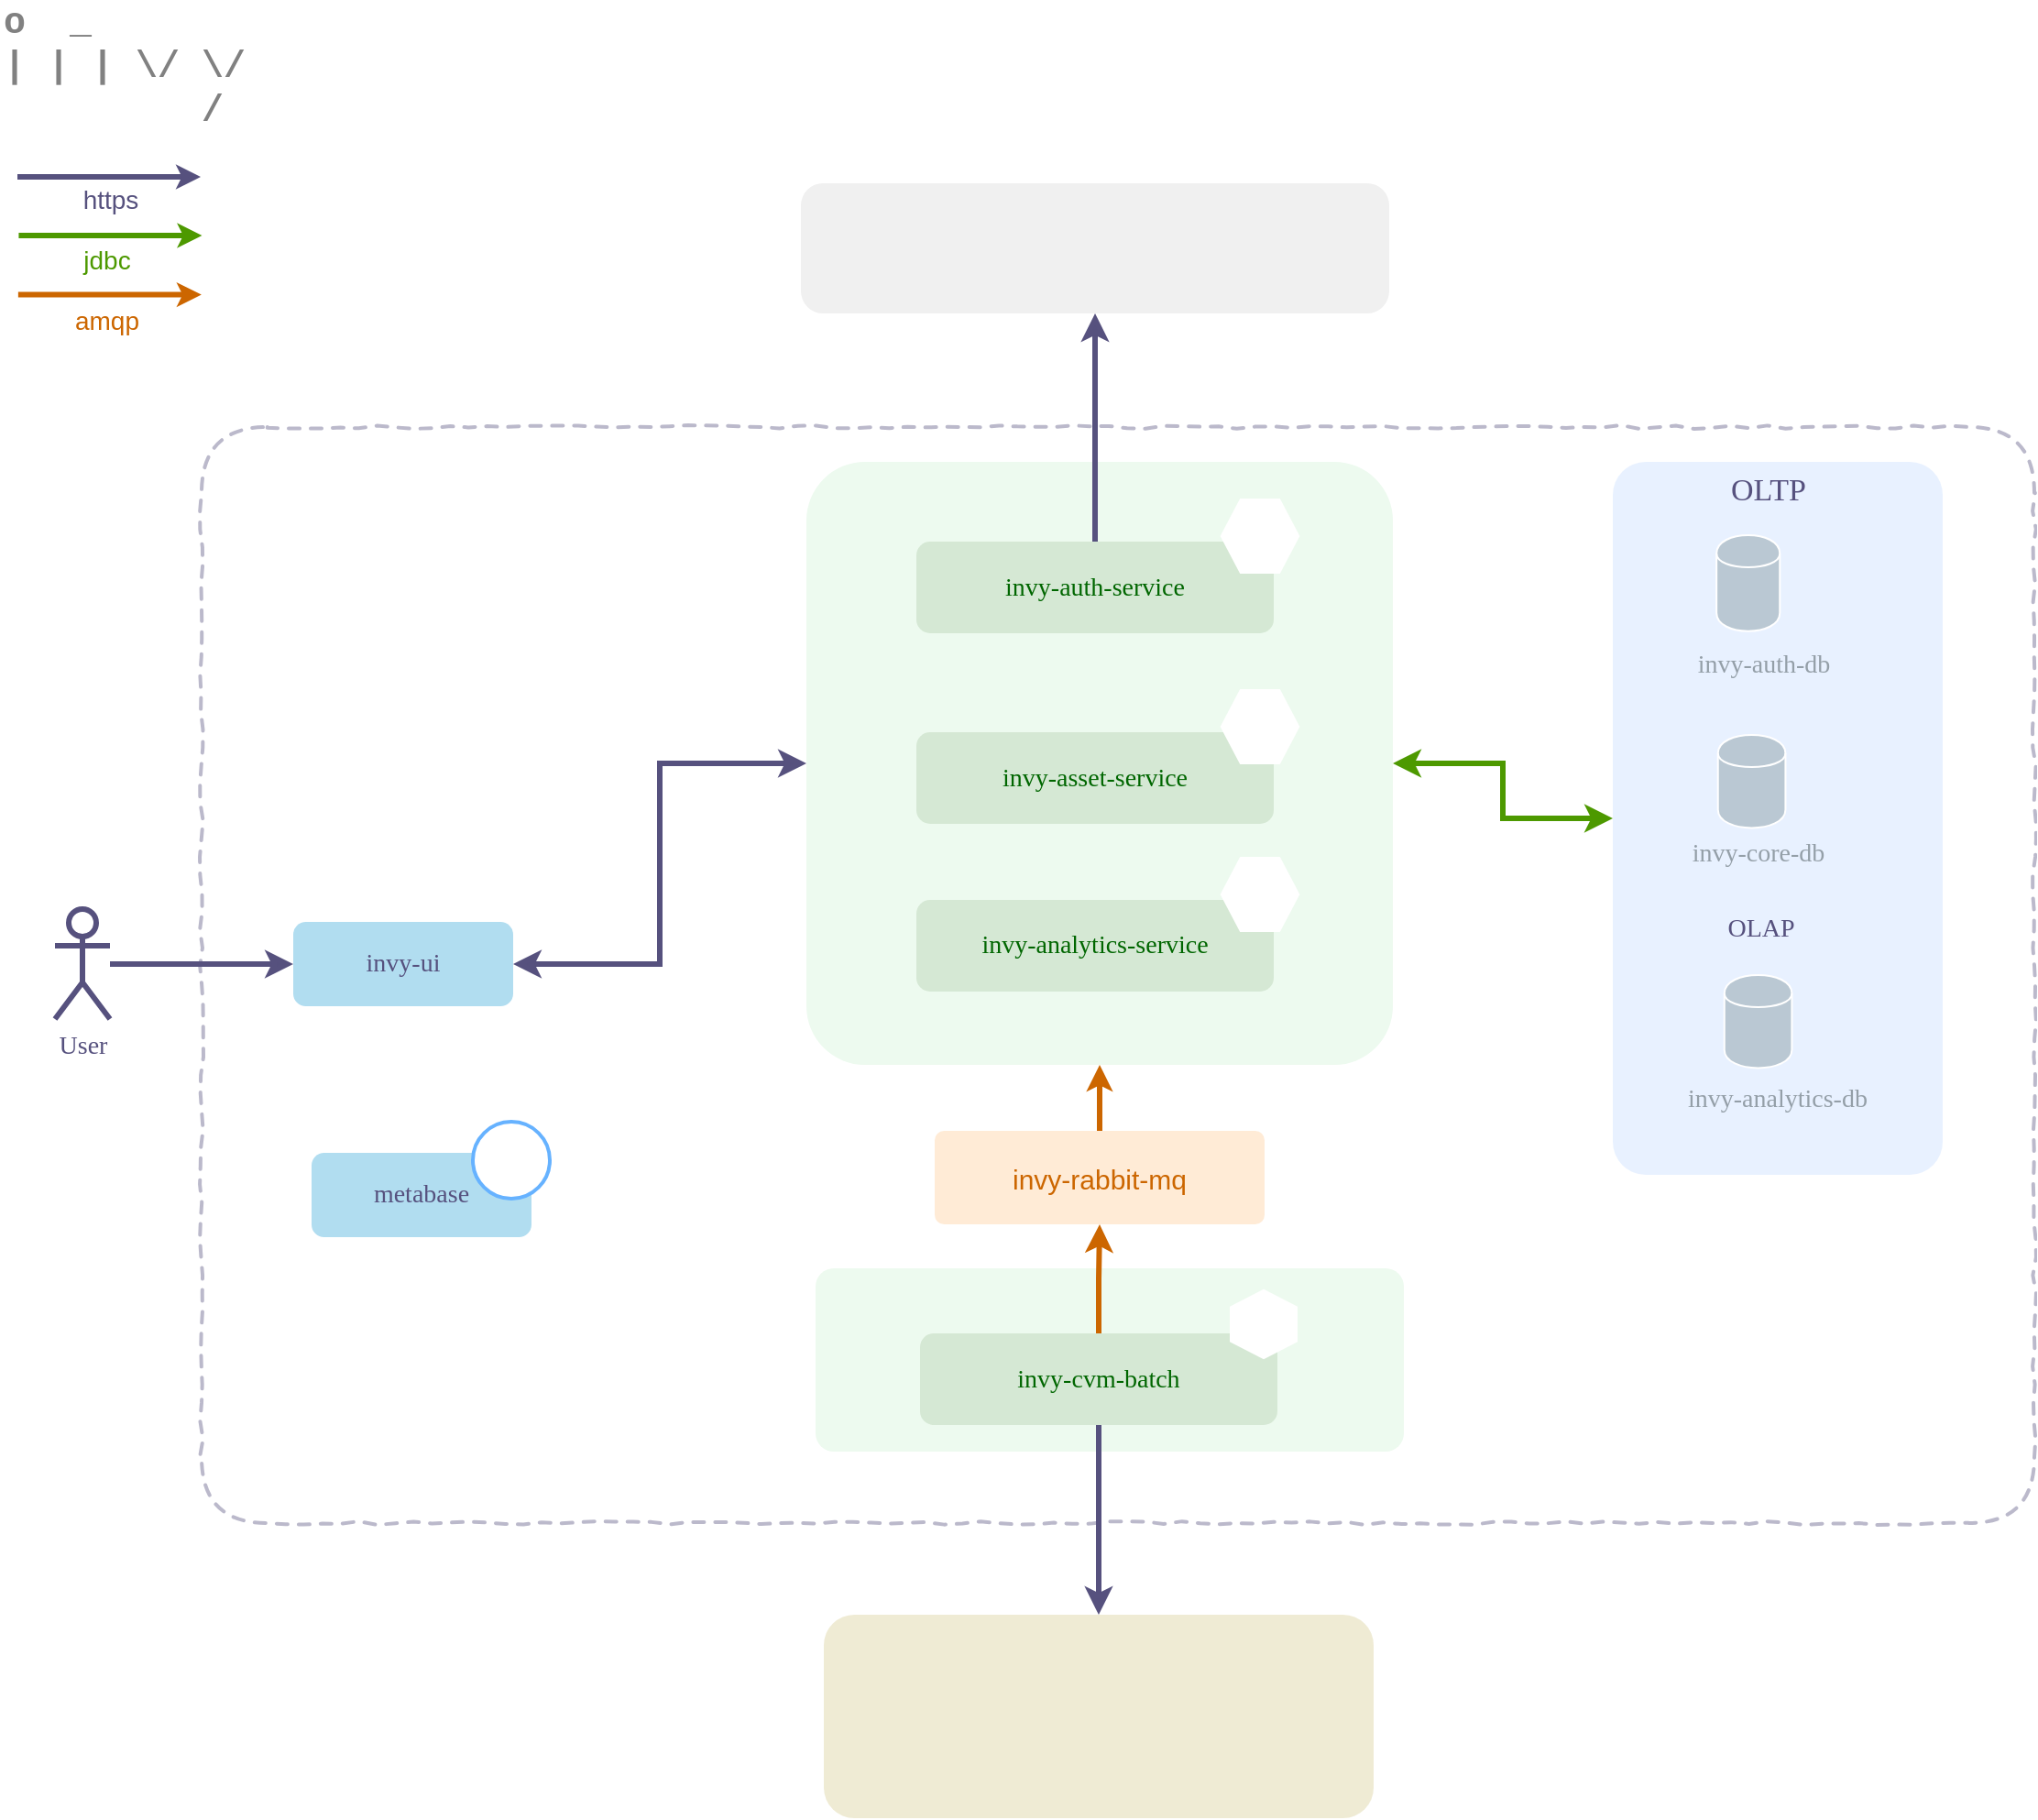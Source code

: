 <mxfile version="12.3.3" type="github" pages="1">
  <diagram id="U5muAcYlw0ag1JCLRIDb" name="Page-1">
    <mxGraphModel dx="1393" dy="722" grid="1" gridSize="10" guides="1" tooltips="1" connect="1" arrows="1" fold="1" page="1" pageScale="1" pageWidth="850" pageHeight="1100" math="0" shadow="0">
      <root>
        <mxCell id="0"/>
        <mxCell id="1" parent="0"/>
        <mxCell id="V0Xs-0CVrBQiGBR1F-wS-24" value="" style="rounded=1;whiteSpace=wrap;html=1;dashed=1;fillColor=none;fontSize=14;fontColor=#4D9900;opacity=40;strokeColor=#56517E;strokeWidth=2;arcSize=6;glass=0;comic=1;shadow=0;movable=0;resizable=0;rotatable=0;recursiveResize=0;editable=0;" parent="1" vertex="1">
          <mxGeometry x="120" y="242" width="1000" height="598" as="geometry"/>
        </mxCell>
        <mxCell id="fFbL5YQMe2po9hjQBBQq-3" value="" style="rounded=1;whiteSpace=wrap;html=1;fontSize=17;arcSize=10;fillColor=#EDFAEF;strokeColor=none;" parent="1" vertex="1">
          <mxGeometry x="455" y="701" width="321" height="100" as="geometry"/>
        </mxCell>
        <mxCell id="XNiuDohxMIJDn-E_BAAG-5" value="" style="rounded=1;whiteSpace=wrap;html=1;fontSize=17;arcSize=10;fillColor=#E3EEFF;strokeColor=none;opacity=80;" parent="1" vertex="1">
          <mxGeometry x="890" y="261" width="180" height="389" as="geometry"/>
        </mxCell>
        <mxCell id="V0Xs-0CVrBQiGBR1F-wS-12" style="edgeStyle=orthogonalEdgeStyle;rounded=0;orthogonalLoop=1;jettySize=auto;html=1;endArrow=classic;endFill=1;strokeColor=#4D9900;strokeWidth=3;fontSize=14;fontColor=#56517E;startArrow=classic;startFill=1;" parent="1" source="XNiuDohxMIJDn-E_BAAG-1" target="XNiuDohxMIJDn-E_BAAG-5" edge="1">
          <mxGeometry relative="1" as="geometry"/>
        </mxCell>
        <mxCell id="XNiuDohxMIJDn-E_BAAG-1" value="" style="rounded=1;whiteSpace=wrap;html=1;fontSize=17;arcSize=10;fillColor=#EDFAEF;strokeColor=none;" parent="1" vertex="1">
          <mxGeometry x="450" y="261" width="320" height="329" as="geometry"/>
        </mxCell>
        <mxCell id="4SFKCHGJIZ1W-jkTVPGr-1" value="&lt;div style=&quot;font-size: 20px&quot;&gt;o&amp;nbsp; _&lt;/div&gt;&lt;div style=&quot;font-size: 20px&quot;&gt;| | | \/ \/&lt;/div&gt;&lt;div style=&quot;font-size: 20px&quot;&gt;&amp;nbsp; &amp;nbsp; &amp;nbsp; &amp;nbsp; &amp;nbsp;/&lt;/div&gt;" style="text;html=1;strokeColor=none;fillColor=none;align=left;verticalAlign=middle;whiteSpace=wrap;rounded=0;fontSize=20;fontFamily=Courier New;fontColor=#4D4D4D;fontStyle=1;textOpacity=70;" parent="1" vertex="1">
          <mxGeometry x="10" y="10" width="160" height="70" as="geometry"/>
        </mxCell>
        <mxCell id="V0Xs-0CVrBQiGBR1F-wS-11" style="edgeStyle=orthogonalEdgeStyle;rounded=0;orthogonalLoop=1;jettySize=auto;html=1;endArrow=classic;endFill=1;strokeColor=#56517E;strokeWidth=3;fontSize=14;fontColor=#56517E;startArrow=classic;startFill=1;" parent="1" source="4SFKCHGJIZ1W-jkTVPGr-3" target="XNiuDohxMIJDn-E_BAAG-1" edge="1">
          <mxGeometry relative="1" as="geometry"/>
        </mxCell>
        <mxCell id="4SFKCHGJIZ1W-jkTVPGr-3" value="invy-ui" style="rounded=1;whiteSpace=wrap;html=1;fontFamily=Tahoma;fontSize=14;fillColor=#b1ddf0;strokeColor=none;fontColor=#56517E;" parent="1" vertex="1">
          <mxGeometry x="170" y="512" width="120" height="46" as="geometry"/>
        </mxCell>
        <mxCell id="4SFKCHGJIZ1W-jkTVPGr-7" style="edgeStyle=orthogonalEdgeStyle;rounded=0;orthogonalLoop=1;jettySize=auto;html=1;entryX=0;entryY=0.5;entryDx=0;entryDy=0;fontFamily=Tahoma;fontSize=14;fillColor=#d0cee2;strokeColor=#56517e;strokeWidth=3;fontColor=#56517E;" parent="1" source="4SFKCHGJIZ1W-jkTVPGr-4" target="4SFKCHGJIZ1W-jkTVPGr-3" edge="1">
          <mxGeometry relative="1" as="geometry"/>
        </mxCell>
        <mxCell id="4SFKCHGJIZ1W-jkTVPGr-4" value="User" style="shape=umlActor;verticalLabelPosition=bottom;labelBackgroundColor=#ffffff;verticalAlign=top;html=1;outlineConnect=0;fontFamily=Tahoma;fontSize=14;strokeWidth=3;strokeColor=#56517E;fontColor=#56517E;" parent="1" vertex="1">
          <mxGeometry x="40" y="505" width="30" height="60" as="geometry"/>
        </mxCell>
        <mxCell id="7_RaW1AWdkRF37Sx4alJ-3" value="" style="shape=image;html=1;verticalAlign=top;verticalLabelPosition=bottom;labelBackgroundColor=#ffffff;imageAspect=0;aspect=fixed;image=https://cdn2.iconfinder.com/data/icons/designer-skills/128/react-128.png;fontFamily=Tahoma;fontSize=14;fontColor=#56517E;" parent="1" vertex="1">
          <mxGeometry x="250" y="480" width="52" height="52" as="geometry"/>
        </mxCell>
        <mxCell id="7_RaW1AWdkRF37Sx4alJ-11" value="OLTP" style="text;html=1;strokeColor=none;fillColor=none;align=center;verticalAlign=middle;whiteSpace=wrap;rounded=0;fontFamily=Tahoma;fontSize=17;fontColor=#56517E;" parent="1" vertex="1">
          <mxGeometry x="955" y="266.5" width="40" height="20" as="geometry"/>
        </mxCell>
        <mxCell id="7_RaW1AWdkRF37Sx4alJ-12" value="" style="group" parent="1" vertex="1" connectable="0">
          <mxGeometry x="940" y="410" width="70" height="71" as="geometry"/>
        </mxCell>
        <mxCell id="7_RaW1AWdkRF37Sx4alJ-13" value="" style="shape=cylinder;whiteSpace=wrap;html=1;boundedLbl=1;backgroundOutline=1;fontFamily=Tahoma;fontSize=14;fillColor=#bac8d3;strokeColor=#FFFFFF;" parent="7_RaW1AWdkRF37Sx4alJ-12" vertex="1">
          <mxGeometry x="7.368" width="36.842" height="50.714" as="geometry"/>
        </mxCell>
        <mxCell id="7_RaW1AWdkRF37Sx4alJ-14" value="" style="shape=image;html=1;verticalAlign=top;verticalLabelPosition=bottom;labelBackgroundColor=#ffffff;imageAspect=0;aspect=fixed;image=https://cdn4.iconfinder.com/data/icons/logos-brands-5/24/postgresql-128.png;strokeColor=#56517E;strokeWidth=3;fontFamily=Tahoma;fontSize=14;fontColor=#56517E;" parent="7_RaW1AWdkRF37Sx4alJ-12" vertex="1">
          <mxGeometry x="25.789" y="25.357" width="28.252" height="28.252" as="geometry"/>
        </mxCell>
        <mxCell id="XNiuDohxMIJDn-E_BAAG-3" value="&lt;span style=&quot;font-family: &amp;#34;tahoma&amp;#34; ; font-size: 14px&quot;&gt;invy-core-db&lt;/span&gt;" style="text;html=1;strokeColor=none;fillColor=none;align=center;verticalAlign=middle;whiteSpace=wrap;rounded=0;fontSize=14;fontColor=#949FA8;" parent="7_RaW1AWdkRF37Sx4alJ-12" vertex="1">
          <mxGeometry x="-11.053" y="56.51" width="81.053" height="14.49" as="geometry"/>
        </mxCell>
        <mxCell id="7_RaW1AWdkRF37Sx4alJ-16" value="OLAP" style="text;html=1;strokeColor=none;fillColor=none;align=center;verticalAlign=middle;whiteSpace=wrap;rounded=0;fontFamily=Tahoma;fontSize=14;fontColor=#56517E;" parent="1" vertex="1">
          <mxGeometry x="951" y="506" width="40" height="20" as="geometry"/>
        </mxCell>
        <mxCell id="7_RaW1AWdkRF37Sx4alJ-34" value="" style="group" parent="1" vertex="1" connectable="0">
          <mxGeometry x="510" y="378.5" width="215" height="80" as="geometry"/>
        </mxCell>
        <mxCell id="4SFKCHGJIZ1W-jkTVPGr-8" value="invy-asset-service" style="rounded=1;whiteSpace=wrap;html=1;fontFamily=Tahoma;fontSize=14;fillColor=#d5e8d4;strokeColor=none;fontColor=#006600;" parent="7_RaW1AWdkRF37Sx4alJ-34" vertex="1">
          <mxGeometry y="30" width="195" height="50" as="geometry"/>
        </mxCell>
        <mxCell id="7_RaW1AWdkRF37Sx4alJ-27" value="" style="group" parent="7_RaW1AWdkRF37Sx4alJ-34" vertex="1" connectable="0">
          <mxGeometry x="160" width="55" height="55" as="geometry"/>
        </mxCell>
        <mxCell id="7_RaW1AWdkRF37Sx4alJ-28" value="" style="shape=hexagon;perimeter=hexagonPerimeter2;whiteSpace=wrap;html=1;strokeColor=#FFFFFF;strokeWidth=3;fontFamily=Tahoma;fontSize=14;fontColor=#56517E;" parent="7_RaW1AWdkRF37Sx4alJ-27" vertex="1">
          <mxGeometry x="7.5" y="8" width="40" height="38" as="geometry"/>
        </mxCell>
        <mxCell id="7_RaW1AWdkRF37Sx4alJ-29" value="" style="shape=image;imageAspect=0;aspect=fixed;verticalLabelPosition=bottom;verticalAlign=top;strokeColor=#FFFFFF;strokeWidth=3;fontFamily=Tahoma;fontSize=14;fontColor=#56517E;image=https://miro.medium.com/max/1200/1*J9d-VtiLfN9APIQgWTP9ow.png;" parent="7_RaW1AWdkRF37Sx4alJ-27" vertex="1">
          <mxGeometry width="55" height="55" as="geometry"/>
        </mxCell>
        <mxCell id="7_RaW1AWdkRF37Sx4alJ-35" value="" style="group" parent="1" vertex="1" connectable="0">
          <mxGeometry x="510" y="274.5" width="215" height="80" as="geometry"/>
        </mxCell>
        <mxCell id="4SFKCHGJIZ1W-jkTVPGr-9" value="invy-auth-service" style="rounded=1;whiteSpace=wrap;html=1;fontFamily=Tahoma;fontSize=14;fillColor=#d5e8d4;strokeColor=none;fontColor=#006600;" parent="7_RaW1AWdkRF37Sx4alJ-35" vertex="1">
          <mxGeometry y="30" width="195" height="50" as="geometry"/>
        </mxCell>
        <mxCell id="7_RaW1AWdkRF37Sx4alJ-26" value="" style="group" parent="7_RaW1AWdkRF37Sx4alJ-35" vertex="1" connectable="0">
          <mxGeometry x="160" width="55" height="55" as="geometry"/>
        </mxCell>
        <mxCell id="7_RaW1AWdkRF37Sx4alJ-25" value="" style="shape=hexagon;perimeter=hexagonPerimeter2;whiteSpace=wrap;html=1;strokeColor=#FFFFFF;strokeWidth=3;fontFamily=Tahoma;fontSize=14;fontColor=#56517E;" parent="7_RaW1AWdkRF37Sx4alJ-26" vertex="1">
          <mxGeometry x="7.5" y="8" width="40" height="38" as="geometry"/>
        </mxCell>
        <mxCell id="7_RaW1AWdkRF37Sx4alJ-23" value="" style="shape=image;imageAspect=0;aspect=fixed;verticalLabelPosition=bottom;verticalAlign=top;strokeColor=#FFFFFF;strokeWidth=3;fontFamily=Tahoma;fontSize=14;fontColor=#56517E;image=https://miro.medium.com/max/1200/1*J9d-VtiLfN9APIQgWTP9ow.png;" parent="7_RaW1AWdkRF37Sx4alJ-26" vertex="1">
          <mxGeometry width="55" height="55" as="geometry"/>
        </mxCell>
        <mxCell id="V0Xs-0CVrBQiGBR1F-wS-6" style="edgeStyle=orthogonalEdgeStyle;rounded=0;orthogonalLoop=1;jettySize=auto;html=1;fontSize=14;fontColor=#CCE5FF;strokeWidth=3;strokeColor=#56517E;" parent="1" source="4SFKCHGJIZ1W-jkTVPGr-9" target="V0Xs-0CVrBQiGBR1F-wS-5" edge="1">
          <mxGeometry relative="1" as="geometry"/>
        </mxCell>
        <mxCell id="V0Xs-0CVrBQiGBR1F-wS-7" value="" style="group" parent="1" vertex="1" connectable="0">
          <mxGeometry x="447" y="29" width="321" height="153" as="geometry"/>
        </mxCell>
        <mxCell id="V0Xs-0CVrBQiGBR1F-wS-5" value="" style="rounded=1;whiteSpace=wrap;html=1;fontSize=17;arcSize=17;fillColor=#F0F0F0;strokeColor=none;" parent="V0Xs-0CVrBQiGBR1F-wS-7" vertex="1">
          <mxGeometry y="80" width="321" height="71" as="geometry"/>
        </mxCell>
        <mxCell id="V0Xs-0CVrBQiGBR1F-wS-1" value="" style="shape=image;imageAspect=0;aspect=fixed;verticalLabelPosition=bottom;verticalAlign=top;fontSize=14;image=http://www.fortux.com/img/oauth2_logo.svg;" parent="V0Xs-0CVrBQiGBR1F-wS-7" vertex="1">
          <mxGeometry x="266" y="42.5" width="55" height="55" as="geometry"/>
        </mxCell>
        <mxCell id="V0Xs-0CVrBQiGBR1F-wS-3" value="" style="shape=image;imageAspect=0;aspect=fixed;verticalLabelPosition=bottom;verticalAlign=top;fontSize=14;image=https://chinaccelerator.com/wp-content/uploads/2017/01/google-logo-2015-g-icon.png;" parent="V0Xs-0CVrBQiGBR1F-wS-7" vertex="1">
          <mxGeometry x="60" y="73" width="118" height="89" as="geometry"/>
        </mxCell>
        <mxCell id="V0Xs-0CVrBQiGBR1F-wS-4" value="" style="shape=image;imageAspect=0;aspect=fixed;verticalLabelPosition=bottom;verticalAlign=top;fontSize=14;image=https://www.freepnglogos.com/uploads/official-linkedin-logo----17.png;opacity=50;" parent="V0Xs-0CVrBQiGBR1F-wS-7" vertex="1">
          <mxGeometry x="197" y="91" width="47" height="47" as="geometry"/>
        </mxCell>
        <mxCell id="V0Xs-0CVrBQiGBR1F-wS-9" value="" style="edgeStyle=orthogonalEdgeStyle;fontSize=12;html=1;endArrow=classic;endFill=1;rounded=0;strokeWidth=3;endSize=4;startSize=4;dashed=0;strokeColor=#56517E;" parent="1" edge="1">
          <mxGeometry width="100" relative="1" as="geometry">
            <mxPoint x="19.5" y="105.5" as="sourcePoint"/>
            <mxPoint x="119.5" y="105.5" as="targetPoint"/>
            <Array as="points">
              <mxPoint x="99.5" y="105.5"/>
              <mxPoint x="99.5" y="105.5"/>
            </Array>
          </mxGeometry>
        </mxCell>
        <mxCell id="V0Xs-0CVrBQiGBR1F-wS-10" value="https" style="text;html=1;resizable=0;points=[];align=center;verticalAlign=middle;labelBackgroundColor=#ffffff;fontSize=14;fontColor=#56517E;" parent="V0Xs-0CVrBQiGBR1F-wS-9" vertex="1" connectable="0">
          <mxGeometry x="0.6" y="9" relative="1" as="geometry">
            <mxPoint x="-29.5" y="21.5" as="offset"/>
          </mxGeometry>
        </mxCell>
        <mxCell id="V0Xs-0CVrBQiGBR1F-wS-13" value="" style="edgeStyle=orthogonalEdgeStyle;fontSize=12;html=1;endArrow=classic;endFill=1;rounded=0;strokeWidth=3;endSize=4;startSize=4;dashed=0;strokeColor=#4D9900;" parent="1" edge="1">
          <mxGeometry width="100" relative="1" as="geometry">
            <mxPoint x="20.214" y="137.5" as="sourcePoint"/>
            <mxPoint x="120.214" y="137.5" as="targetPoint"/>
            <Array as="points">
              <mxPoint x="100" y="138"/>
              <mxPoint x="100" y="138"/>
            </Array>
          </mxGeometry>
        </mxCell>
        <mxCell id="V0Xs-0CVrBQiGBR1F-wS-14" value="jdbc" style="text;html=1;resizable=0;points=[];align=center;verticalAlign=middle;labelBackgroundColor=#ffffff;fontSize=14;fontColor=#4D9900;" parent="V0Xs-0CVrBQiGBR1F-wS-13" vertex="1" connectable="0">
          <mxGeometry x="0.6" y="9" relative="1" as="geometry">
            <mxPoint x="-32.5" y="22.5" as="offset"/>
          </mxGeometry>
        </mxCell>
        <mxCell id="V0Xs-0CVrBQiGBR1F-wS-21" value="" style="group" parent="1" vertex="1" connectable="0">
          <mxGeometry x="512" y="709.5" width="210" height="102" as="geometry"/>
        </mxCell>
        <mxCell id="7_RaW1AWdkRF37Sx4alJ-31" value="invy-cvm-batch" style="rounded=1;whiteSpace=wrap;html=1;fontFamily=Tahoma;fontSize=14;fillColor=#d5e8d4;strokeColor=none;fontColor=#006600;" parent="V0Xs-0CVrBQiGBR1F-wS-21" vertex="1">
          <mxGeometry y="27" width="195" height="50" as="geometry"/>
        </mxCell>
        <mxCell id="7_RaW1AWdkRF37Sx4alJ-33" value="" style="group" parent="V0Xs-0CVrBQiGBR1F-wS-21" vertex="1" connectable="0">
          <mxGeometry x="166" width="43" height="43" as="geometry"/>
        </mxCell>
        <mxCell id="7_RaW1AWdkRF37Sx4alJ-32" value="" style="shape=hexagon;perimeter=hexagonPerimeter2;whiteSpace=wrap;html=1;strokeColor=#FFFFFF;strokeWidth=3;fontFamily=Tahoma;fontSize=14;fontColor=#56517E;rotation=90;" parent="7_RaW1AWdkRF37Sx4alJ-33" vertex="1">
          <mxGeometry x="4" y="5" width="35" height="34" as="geometry"/>
        </mxCell>
        <mxCell id="7_RaW1AWdkRF37Sx4alJ-30" value="" style="shape=image;imageAspect=0;aspect=fixed;verticalLabelPosition=bottom;verticalAlign=top;strokeColor=#FFFFFF;strokeWidth=3;fontFamily=Tahoma;fontSize=14;fontColor=#56517E;image=https://img.stackshare.io/service/9201/dbefbe0f6d93161f545994d3aff87775.png;" parent="7_RaW1AWdkRF37Sx4alJ-33" vertex="1">
          <mxGeometry width="43" height="43" as="geometry"/>
        </mxCell>
        <mxCell id="V0Xs-0CVrBQiGBR1F-wS-22" value="" style="group" parent="1" vertex="1" connectable="0">
          <mxGeometry x="519.5" y="890" width="240" height="111" as="geometry"/>
        </mxCell>
        <mxCell id="V0Xs-0CVrBQiGBR1F-wS-18" value="" style="rounded=1;whiteSpace=wrap;html=1;fillColor=#EBE6CA;fontSize=14;strokeColor=none;fontColor=#ffffff;opacity=80;" parent="V0Xs-0CVrBQiGBR1F-wS-22" vertex="1">
          <mxGeometry x="-60" width="300" height="111" as="geometry"/>
        </mxCell>
        <mxCell id="V0Xs-0CVrBQiGBR1F-wS-17" value="" style="shape=image;imageAspect=0;aspect=fixed;verticalLabelPosition=bottom;verticalAlign=top;fillColor=#F0F0F0;fontSize=14;fontColor=#4D9900;image=http://www.cvm.gov.br/export/sites/cvm/galeria/imagem/logo_cvm.png;" parent="V0Xs-0CVrBQiGBR1F-wS-22" vertex="1">
          <mxGeometry x="17" y="15.5" width="151" height="80" as="geometry"/>
        </mxCell>
        <mxCell id="V0Xs-0CVrBQiGBR1F-wS-23" style="edgeStyle=orthogonalEdgeStyle;rounded=0;orthogonalLoop=1;jettySize=auto;html=1;endArrow=classic;endFill=1;strokeColor=#56517E;strokeWidth=3;fontSize=14;fontColor=#4D9900;" parent="1" source="7_RaW1AWdkRF37Sx4alJ-31" target="V0Xs-0CVrBQiGBR1F-wS-18" edge="1">
          <mxGeometry relative="1" as="geometry"/>
        </mxCell>
        <mxCell id="fFbL5YQMe2po9hjQBBQq-5" style="edgeStyle=orthogonalEdgeStyle;rounded=0;orthogonalLoop=1;jettySize=auto;html=1;fontSize=15;fontColor=#CC6600;strokeWidth=3;strokeColor=#CC6600;startArrow=none;startFill=0;" parent="1" source="7_RaW1AWdkRF37Sx4alJ-31" target="fFbL5YQMe2po9hjQBBQq-4" edge="1">
          <mxGeometry relative="1" as="geometry"/>
        </mxCell>
        <mxCell id="fFbL5YQMe2po9hjQBBQq-7" value="" style="edgeStyle=orthogonalEdgeStyle;fontSize=12;html=1;endArrow=classic;endFill=1;rounded=0;strokeWidth=3;endSize=4;startSize=4;dashed=0;strokeColor=#CC6600;" parent="1" edge="1">
          <mxGeometry width="100" relative="1" as="geometry">
            <mxPoint x="19.929" y="169.786" as="sourcePoint"/>
            <mxPoint x="119.929" y="169.786" as="targetPoint"/>
            <Array as="points">
              <mxPoint x="99.5" y="170.5"/>
              <mxPoint x="99.5" y="170.5"/>
            </Array>
          </mxGeometry>
        </mxCell>
        <mxCell id="fFbL5YQMe2po9hjQBBQq-8" value="amqp" style="text;html=1;resizable=0;points=[];align=center;verticalAlign=middle;labelBackgroundColor=#ffffff;fontSize=14;fontColor=#CC6600;" parent="fFbL5YQMe2po9hjQBBQq-7" vertex="1" connectable="0">
          <mxGeometry x="0.6" y="9" relative="1" as="geometry">
            <mxPoint x="-32.5" y="22.5" as="offset"/>
          </mxGeometry>
        </mxCell>
        <mxCell id="fFbL5YQMe2po9hjQBBQq-10" value="" style="group" parent="1" vertex="1" connectable="0">
          <mxGeometry x="520" y="611" width="186" height="66" as="geometry"/>
        </mxCell>
        <mxCell id="fFbL5YQMe2po9hjQBBQq-4" value="invy-rabbit-mq" style="rounded=1;whiteSpace=wrap;html=1;fontSize=15;arcSize=10;fillColor=#ffe6cc;strokeColor=none;opacity=80;fontColor=#CC6600;" parent="fFbL5YQMe2po9hjQBBQq-10" vertex="1">
          <mxGeometry y="15" width="180" height="51" as="geometry"/>
        </mxCell>
        <mxCell id="fFbL5YQMe2po9hjQBBQq-2" value="" style="shape=image;imageAspect=0;aspect=fixed;verticalLabelPosition=bottom;verticalAlign=top;rounded=1;shadow=0;glass=0;comic=1;image=https://cdn.worldvectorlogo.com/logos/rabbitmq.svg;" parent="fFbL5YQMe2po9hjQBBQq-10" vertex="1">
          <mxGeometry x="155" width="28" height="30" as="geometry"/>
        </mxCell>
        <mxCell id="fFbL5YQMe2po9hjQBBQq-11" style="edgeStyle=orthogonalEdgeStyle;rounded=0;jumpSize=5;orthogonalLoop=1;jettySize=auto;html=1;startArrow=none;startFill=0;endSize=5;strokeColor=#CC6600;strokeWidth=3;fontSize=13;fontColor=#CC6600;" parent="1" source="fFbL5YQMe2po9hjQBBQq-4" target="XNiuDohxMIJDn-E_BAAG-1" edge="1">
          <mxGeometry relative="1" as="geometry"/>
        </mxCell>
        <mxCell id="_6xYMksCDbQlXMiqtta--1" value="" style="group" parent="1" vertex="1" connectable="0">
          <mxGeometry x="510" y="470" width="215" height="80" as="geometry"/>
        </mxCell>
        <mxCell id="_6xYMksCDbQlXMiqtta--2" value="invy-analytics-service" style="rounded=1;whiteSpace=wrap;html=1;fontFamily=Tahoma;fontSize=14;fillColor=#d5e8d4;strokeColor=none;fontColor=#006600;" parent="_6xYMksCDbQlXMiqtta--1" vertex="1">
          <mxGeometry y="30" width="195" height="50" as="geometry"/>
        </mxCell>
        <mxCell id="_6xYMksCDbQlXMiqtta--3" value="" style="group" parent="_6xYMksCDbQlXMiqtta--1" vertex="1" connectable="0">
          <mxGeometry x="160" width="55" height="55" as="geometry"/>
        </mxCell>
        <mxCell id="_6xYMksCDbQlXMiqtta--4" value="" style="shape=hexagon;perimeter=hexagonPerimeter2;whiteSpace=wrap;html=1;strokeColor=#FFFFFF;strokeWidth=3;fontFamily=Tahoma;fontSize=14;fontColor=#56517E;" parent="_6xYMksCDbQlXMiqtta--3" vertex="1">
          <mxGeometry x="7.5" y="8" width="40" height="38" as="geometry"/>
        </mxCell>
        <mxCell id="_6xYMksCDbQlXMiqtta--5" value="" style="shape=image;imageAspect=0;aspect=fixed;verticalLabelPosition=bottom;verticalAlign=top;strokeColor=#FFFFFF;strokeWidth=3;fontFamily=Tahoma;fontSize=14;fontColor=#56517E;image=https://miro.medium.com/max/1200/1*J9d-VtiLfN9APIQgWTP9ow.png;" parent="_6xYMksCDbQlXMiqtta--3" vertex="1">
          <mxGeometry width="55" height="55" as="geometry"/>
        </mxCell>
        <mxCell id="_6xYMksCDbQlXMiqtta--6" value="" style="group" parent="1" vertex="1" connectable="0">
          <mxGeometry x="925" y="301" width="95" height="79" as="geometry"/>
        </mxCell>
        <mxCell id="4SFKCHGJIZ1W-jkTVPGr-15" value="" style="shape=cylinder;whiteSpace=wrap;html=1;boundedLbl=1;backgroundOutline=1;fontFamily=Tahoma;fontSize=14;fillColor=#bac8d3;strokeColor=#FFFFFF;" parent="_6xYMksCDbQlXMiqtta--6" vertex="1">
          <mxGeometry x="21.591" width="34.545" height="52.371" as="geometry"/>
        </mxCell>
        <mxCell id="7_RaW1AWdkRF37Sx4alJ-6" value="" style="shape=image;html=1;verticalAlign=top;verticalLabelPosition=bottom;labelBackgroundColor=#ffffff;imageAspect=0;aspect=fixed;image=https://cdn4.iconfinder.com/data/icons/logos-brands-5/24/postgresql-128.png;strokeColor=#56517E;strokeWidth=3;fontFamily=Tahoma;fontSize=14;fontColor=#56517E;" parent="_6xYMksCDbQlXMiqtta--6" vertex="1">
          <mxGeometry x="47.682" y="25.067" width="29.364" height="29.364" as="geometry"/>
        </mxCell>
        <mxCell id="XNiuDohxMIJDn-E_BAAG-2" value="&lt;span style=&quot;font-family: &amp;quot;tahoma&amp;quot; ; font-size: 14px&quot;&gt;invy-auth-db&lt;/span&gt;" style="text;html=1;strokeColor=none;fillColor=none;align=center;verticalAlign=middle;whiteSpace=wrap;rounded=0;fontSize=14;fontColor=#949FA8;" parent="_6xYMksCDbQlXMiqtta--6" vertex="1">
          <mxGeometry y="61.247" width="95" height="17.753" as="geometry"/>
        </mxCell>
        <mxCell id="_6xYMksCDbQlXMiqtta--7" value="metabase" style="rounded=1;whiteSpace=wrap;html=1;fontFamily=Tahoma;fontSize=14;fillColor=#b1ddf0;strokeColor=none;fontColor=#56517E;" parent="1" vertex="1">
          <mxGeometry x="180" y="638" width="120" height="46" as="geometry"/>
        </mxCell>
        <mxCell id="_6xYMksCDbQlXMiqtta--9" value="" style="ellipse;whiteSpace=wrap;html=1;aspect=fixed;strokeColor=#66B2FF;fillColor=#FFFFFF;spacing=2;gradientColor=none;strokeWidth=2;" parent="1" vertex="1">
          <mxGeometry x="268" y="621" width="42" height="42" as="geometry"/>
        </mxCell>
        <mxCell id="_6xYMksCDbQlXMiqtta--8" value="" style="shape=image;imageAspect=0;aspect=fixed;verticalLabelPosition=bottom;verticalAlign=top;image=https://s3.amazonaws.com/cdn.33voices.com/presentations/567956383662300010000005/images/hero-07bb88075fb1a32bb828e64324b4ee20-medium.png;" parent="1" vertex="1">
          <mxGeometry x="261.5" y="614.5" width="55" height="55" as="geometry"/>
        </mxCell>
        <mxCell id="XJ3DvhJzgClIl9dYRfv9-5" value="" style="group" vertex="1" connectable="0" parent="1">
          <mxGeometry x="920" y="541" width="120" height="74" as="geometry"/>
        </mxCell>
        <mxCell id="XJ3DvhJzgClIl9dYRfv9-4" value="" style="group" vertex="1" connectable="0" parent="XJ3DvhJzgClIl9dYRfv9-5">
          <mxGeometry width="120" height="74" as="geometry"/>
        </mxCell>
        <mxCell id="XJ3DvhJzgClIl9dYRfv9-1" value="" style="shape=cylinder;whiteSpace=wrap;html=1;boundedLbl=1;backgroundOutline=1;fontFamily=Tahoma;fontSize=14;fillColor=#bac8d3;strokeColor=#FFFFFF;" vertex="1" parent="XJ3DvhJzgClIl9dYRfv9-4">
          <mxGeometry x="30.868" width="36.842" height="50.714" as="geometry"/>
        </mxCell>
        <mxCell id="XJ3DvhJzgClIl9dYRfv9-3" value="&lt;span style=&quot;font-family: &amp;#34;tahoma&amp;#34; ; font-size: 14px&quot;&gt;invy-analytics-db&lt;/span&gt;" style="text;html=1;strokeColor=none;fillColor=none;align=center;verticalAlign=middle;whiteSpace=wrap;rounded=0;fontSize=14;fontColor=#949FA8;" vertex="1" parent="XJ3DvhJzgClIl9dYRfv9-4">
          <mxGeometry y="60" width="120" height="14" as="geometry"/>
        </mxCell>
        <mxCell id="XJ3DvhJzgClIl9dYRfv9-2" value="" style="shape=image;imageAspect=0;aspect=fixed;verticalLabelPosition=bottom;verticalAlign=top;image=https://www.timescale.com/images/icon.png;" vertex="1" parent="XJ3DvhJzgClIl9dYRfv9-5">
          <mxGeometry x="60" y="20" width="34" height="34" as="geometry"/>
        </mxCell>
      </root>
    </mxGraphModel>
  </diagram>
</mxfile>
